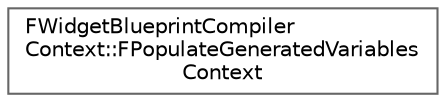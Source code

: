 digraph "Graphical Class Hierarchy"
{
 // INTERACTIVE_SVG=YES
 // LATEX_PDF_SIZE
  bgcolor="transparent";
  edge [fontname=Helvetica,fontsize=10,labelfontname=Helvetica,labelfontsize=10];
  node [fontname=Helvetica,fontsize=10,shape=box,height=0.2,width=0.4];
  rankdir="LR";
  Node0 [id="Node000000",label="FWidgetBlueprintCompiler\lContext::FPopulateGeneratedVariables\lContext",height=0.2,width=0.4,color="grey40", fillcolor="white", style="filled",URL="$db/d6e/structFWidgetBlueprintCompilerContext_1_1FPopulateGeneratedVariablesContext.html",tooltip=" "];
}
